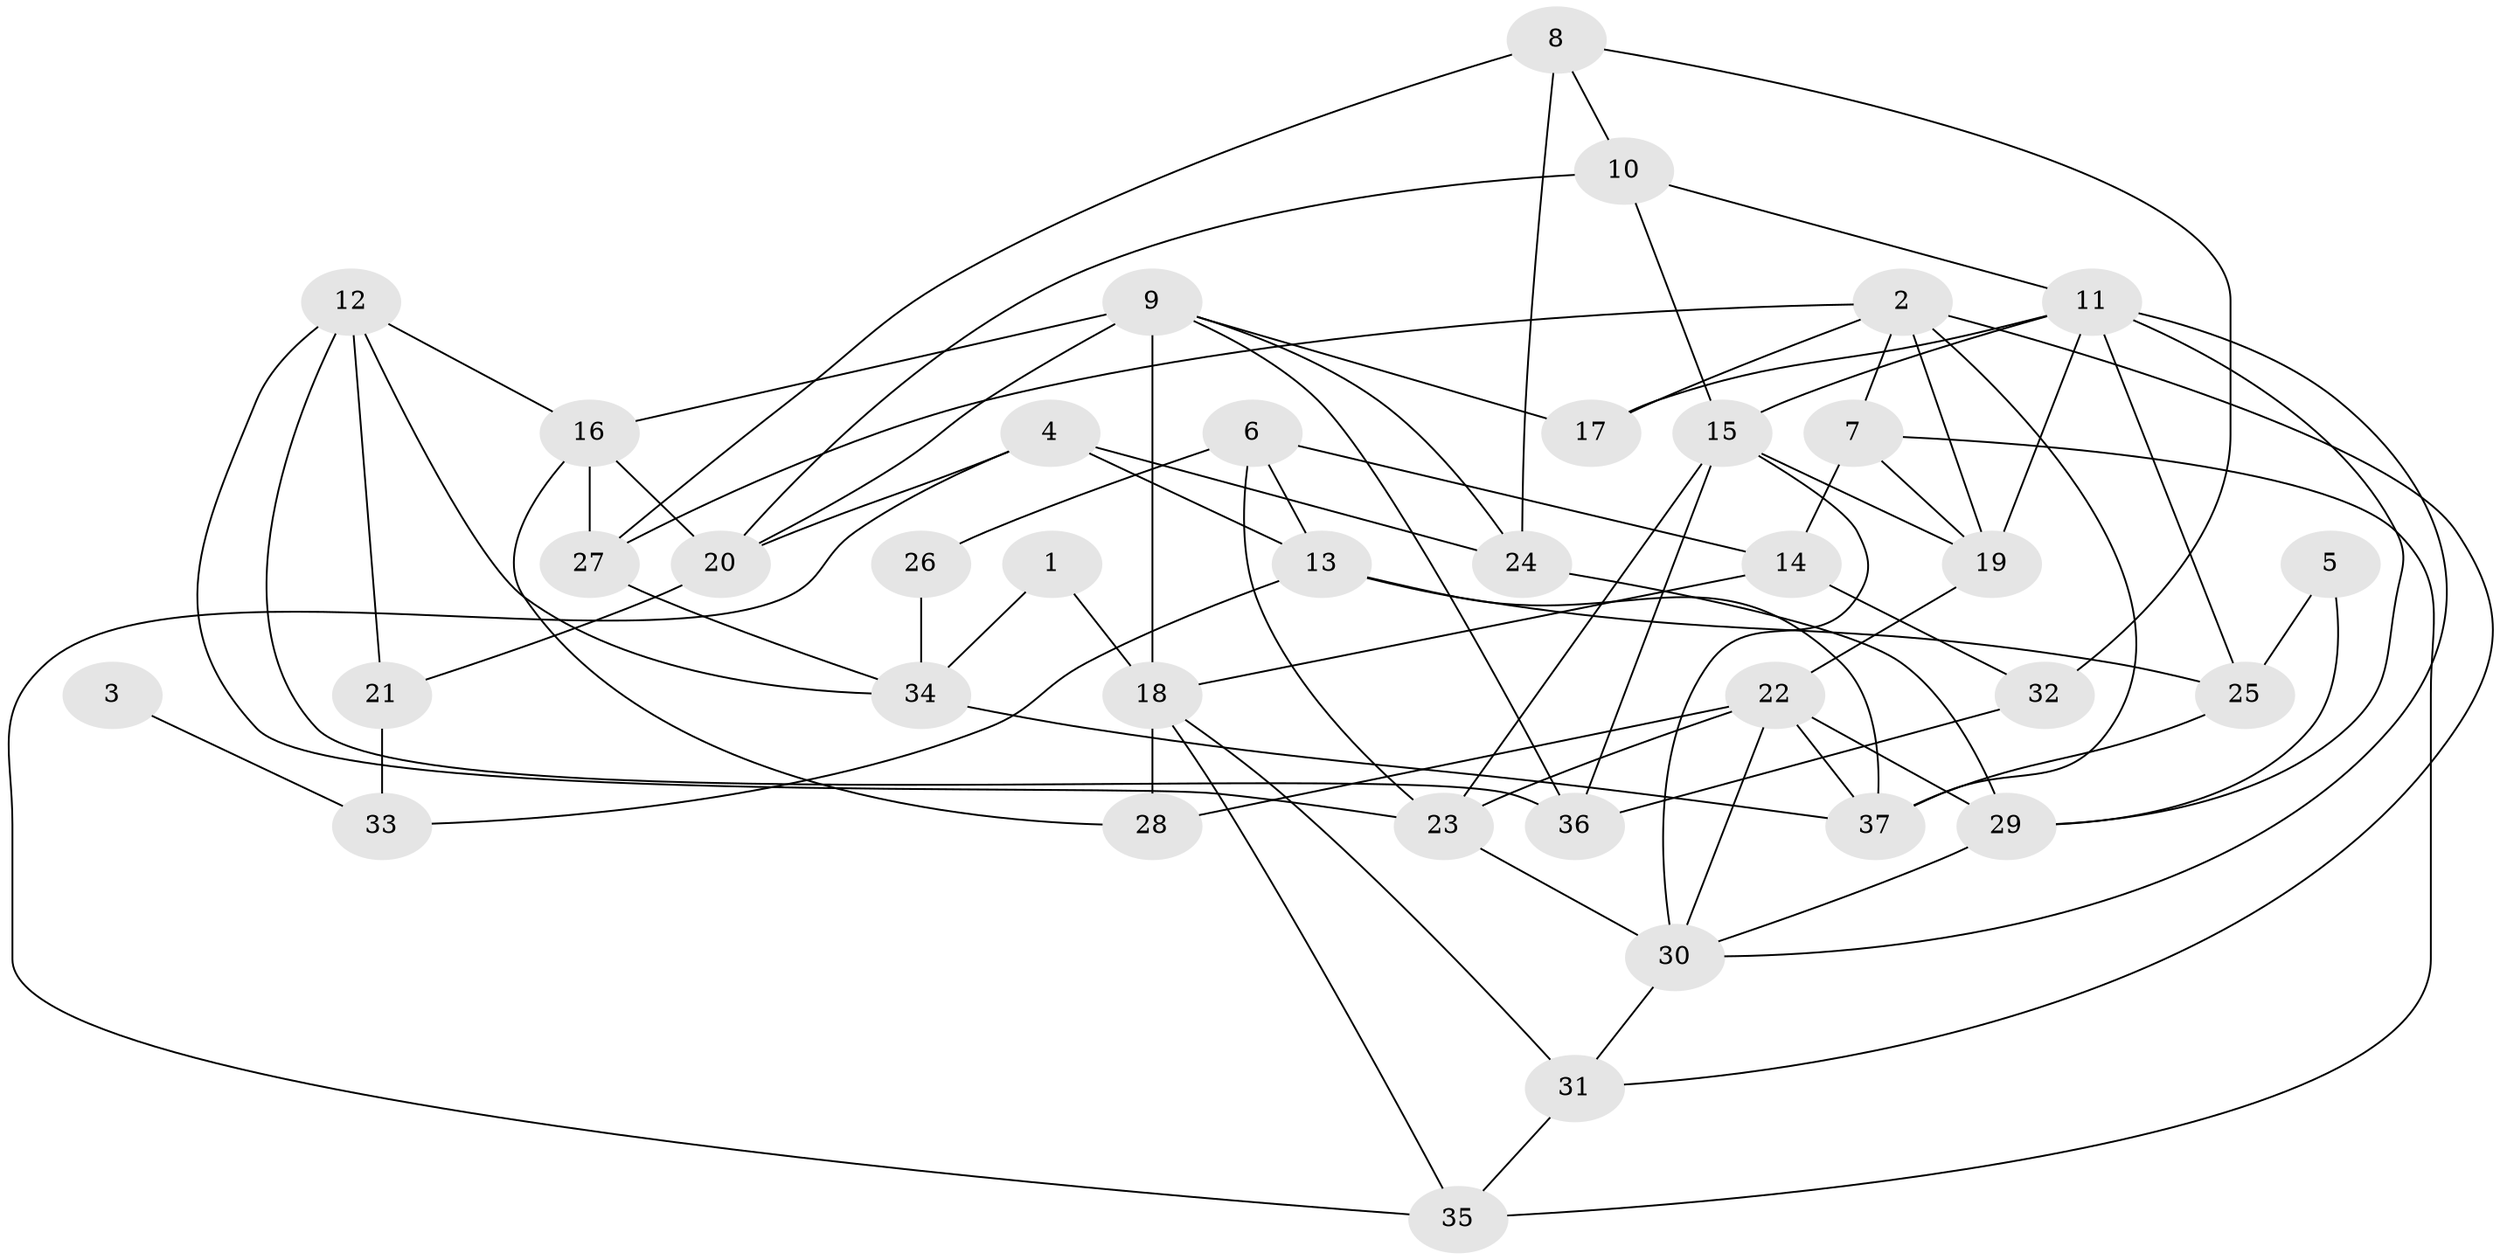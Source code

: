 // original degree distribution, {3: 0.28846153846153844, 2: 0.09615384615384616, 4: 0.3269230769230769, 6: 0.09615384615384616, 7: 0.019230769230769232, 8: 0.019230769230769232, 5: 0.15384615384615385}
// Generated by graph-tools (version 1.1) at 2025/36/03/04/25 23:36:59]
// undirected, 37 vertices, 79 edges
graph export_dot {
  node [color=gray90,style=filled];
  1;
  2;
  3;
  4;
  5;
  6;
  7;
  8;
  9;
  10;
  11;
  12;
  13;
  14;
  15;
  16;
  17;
  18;
  19;
  20;
  21;
  22;
  23;
  24;
  25;
  26;
  27;
  28;
  29;
  30;
  31;
  32;
  33;
  34;
  35;
  36;
  37;
  1 -- 18 [weight=1.0];
  1 -- 34 [weight=1.0];
  2 -- 7 [weight=1.0];
  2 -- 17 [weight=1.0];
  2 -- 19 [weight=1.0];
  2 -- 27 [weight=1.0];
  2 -- 31 [weight=1.0];
  2 -- 37 [weight=1.0];
  3 -- 33 [weight=2.0];
  4 -- 13 [weight=1.0];
  4 -- 20 [weight=1.0];
  4 -- 24 [weight=1.0];
  4 -- 35 [weight=1.0];
  5 -- 25 [weight=1.0];
  5 -- 29 [weight=1.0];
  6 -- 13 [weight=1.0];
  6 -- 14 [weight=1.0];
  6 -- 23 [weight=1.0];
  6 -- 26 [weight=1.0];
  7 -- 14 [weight=1.0];
  7 -- 19 [weight=1.0];
  7 -- 35 [weight=1.0];
  8 -- 10 [weight=1.0];
  8 -- 24 [weight=1.0];
  8 -- 27 [weight=1.0];
  8 -- 32 [weight=1.0];
  9 -- 16 [weight=1.0];
  9 -- 17 [weight=1.0];
  9 -- 18 [weight=2.0];
  9 -- 20 [weight=1.0];
  9 -- 24 [weight=1.0];
  9 -- 36 [weight=1.0];
  10 -- 11 [weight=1.0];
  10 -- 15 [weight=1.0];
  10 -- 20 [weight=1.0];
  11 -- 15 [weight=1.0];
  11 -- 17 [weight=1.0];
  11 -- 19 [weight=1.0];
  11 -- 25 [weight=1.0];
  11 -- 29 [weight=1.0];
  11 -- 30 [weight=1.0];
  12 -- 16 [weight=1.0];
  12 -- 21 [weight=2.0];
  12 -- 23 [weight=2.0];
  12 -- 34 [weight=1.0];
  12 -- 36 [weight=1.0];
  13 -- 25 [weight=1.0];
  13 -- 33 [weight=1.0];
  13 -- 37 [weight=1.0];
  14 -- 18 [weight=1.0];
  14 -- 32 [weight=1.0];
  15 -- 19 [weight=1.0];
  15 -- 23 [weight=1.0];
  15 -- 30 [weight=1.0];
  15 -- 36 [weight=2.0];
  16 -- 20 [weight=1.0];
  16 -- 27 [weight=1.0];
  16 -- 28 [weight=1.0];
  18 -- 28 [weight=1.0];
  18 -- 31 [weight=1.0];
  18 -- 35 [weight=1.0];
  19 -- 22 [weight=1.0];
  20 -- 21 [weight=1.0];
  21 -- 33 [weight=2.0];
  22 -- 23 [weight=1.0];
  22 -- 28 [weight=1.0];
  22 -- 29 [weight=1.0];
  22 -- 30 [weight=1.0];
  22 -- 37 [weight=1.0];
  23 -- 30 [weight=2.0];
  24 -- 29 [weight=1.0];
  25 -- 37 [weight=2.0];
  26 -- 34 [weight=1.0];
  27 -- 34 [weight=1.0];
  29 -- 30 [weight=1.0];
  30 -- 31 [weight=1.0];
  31 -- 35 [weight=1.0];
  32 -- 36 [weight=1.0];
  34 -- 37 [weight=1.0];
}
